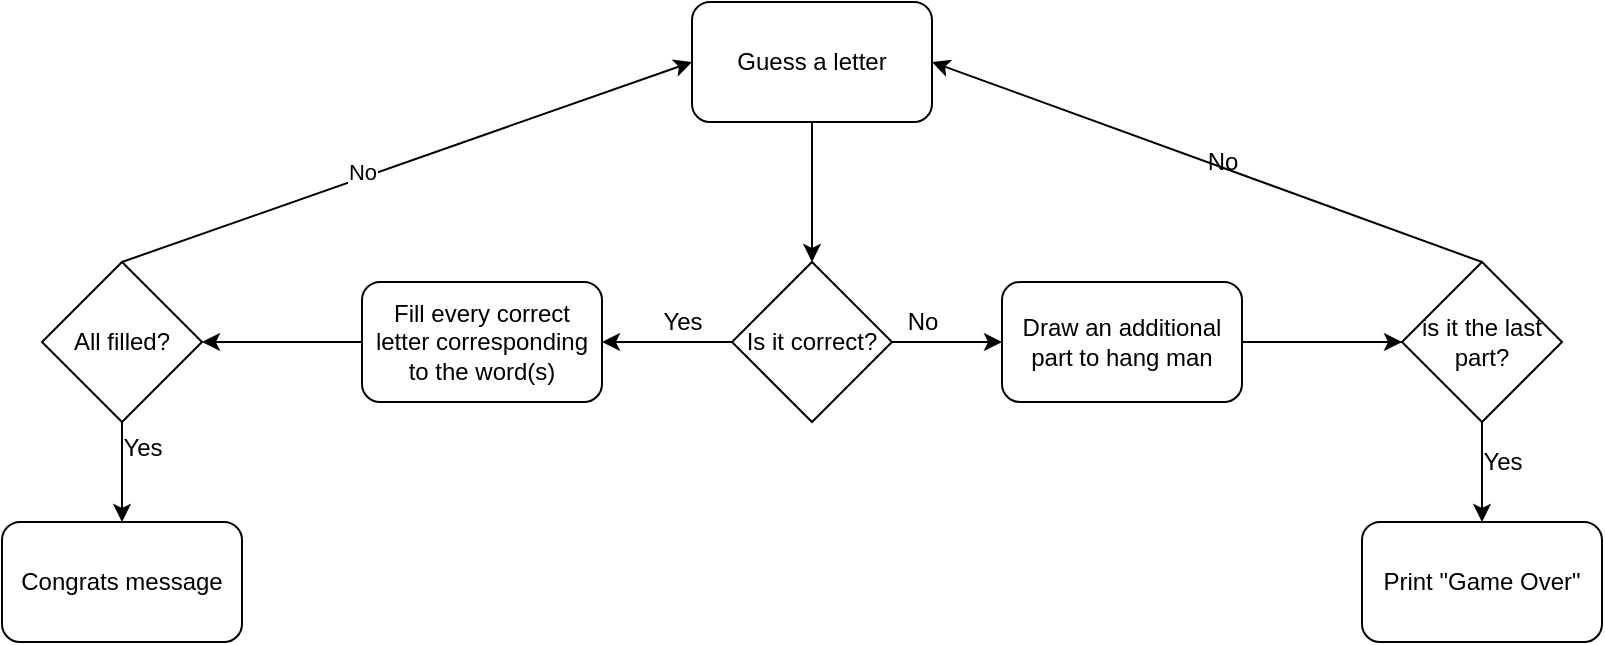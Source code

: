 <mxfile version="15.8.7" type="github"><diagram id="2gDRVHOpQYwx3ZM0PvhA" name="Page-1"><mxGraphModel dx="1153" dy="737" grid="1" gridSize="10" guides="1" tooltips="1" connect="1" arrows="1" fold="1" page="1" pageScale="1" pageWidth="850" pageHeight="1100" math="0" shadow="0"><root><mxCell id="0"/><mxCell id="1" parent="0"/><mxCell id="Wg-4egWqiba5_5M9r6_D-14" value="" style="edgeStyle=orthogonalEdgeStyle;rounded=0;orthogonalLoop=1;jettySize=auto;html=1;" edge="1" parent="1" source="Wg-4egWqiba5_5M9r6_D-1" target="Wg-4egWqiba5_5M9r6_D-2"><mxGeometry relative="1" as="geometry"/></mxCell><mxCell id="Wg-4egWqiba5_5M9r6_D-1" value="Guess a letter" style="rounded=1;whiteSpace=wrap;html=1;" vertex="1" parent="1"><mxGeometry x="365" y="70" width="120" height="60" as="geometry"/></mxCell><mxCell id="Wg-4egWqiba5_5M9r6_D-9" value="" style="edgeStyle=orthogonalEdgeStyle;rounded=0;orthogonalLoop=1;jettySize=auto;html=1;" edge="1" parent="1" source="Wg-4egWqiba5_5M9r6_D-2" target="Wg-4egWqiba5_5M9r6_D-3"><mxGeometry relative="1" as="geometry"/></mxCell><mxCell id="Wg-4egWqiba5_5M9r6_D-12" value="" style="edgeStyle=orthogonalEdgeStyle;rounded=0;orthogonalLoop=1;jettySize=auto;html=1;" edge="1" parent="1" source="Wg-4egWqiba5_5M9r6_D-2" target="Wg-4egWqiba5_5M9r6_D-11"><mxGeometry relative="1" as="geometry"/></mxCell><mxCell id="Wg-4egWqiba5_5M9r6_D-2" value="Is it correct?" style="rhombus;whiteSpace=wrap;html=1;" vertex="1" parent="1"><mxGeometry x="385" y="200" width="80" height="80" as="geometry"/></mxCell><mxCell id="Wg-4egWqiba5_5M9r6_D-3" value="Fill every correct letter corresponding to the word(s)" style="rounded=1;whiteSpace=wrap;html=1;" vertex="1" parent="1"><mxGeometry x="200" y="210" width="120" height="60" as="geometry"/></mxCell><mxCell id="Wg-4egWqiba5_5M9r6_D-4" value="All filled?" style="rhombus;whiteSpace=wrap;html=1;" vertex="1" parent="1"><mxGeometry x="40" y="200" width="80" height="80" as="geometry"/></mxCell><mxCell id="Wg-4egWqiba5_5M9r6_D-5" value="Congrats message" style="rounded=1;whiteSpace=wrap;html=1;" vertex="1" parent="1"><mxGeometry x="20" y="330" width="120" height="60" as="geometry"/></mxCell><mxCell id="Wg-4egWqiba5_5M9r6_D-6" value="" style="endArrow=classic;html=1;rounded=0;exitX=0.5;exitY=1;exitDx=0;exitDy=0;entryX=0.5;entryY=0;entryDx=0;entryDy=0;" edge="1" parent="1" source="Wg-4egWqiba5_5M9r6_D-4" target="Wg-4egWqiba5_5M9r6_D-5"><mxGeometry width="50" height="50" relative="1" as="geometry"><mxPoint x="400" y="410" as="sourcePoint"/><mxPoint x="450" y="360" as="targetPoint"/></mxGeometry></mxCell><mxCell id="Wg-4egWqiba5_5M9r6_D-7" value="" style="endArrow=classic;html=1;rounded=0;exitX=0.5;exitY=0;exitDx=0;exitDy=0;entryX=0;entryY=0.5;entryDx=0;entryDy=0;" edge="1" parent="1" source="Wg-4egWqiba5_5M9r6_D-4" target="Wg-4egWqiba5_5M9r6_D-1"><mxGeometry width="50" height="50" relative="1" as="geometry"><mxPoint x="400" y="410" as="sourcePoint"/><mxPoint x="360" y="100" as="targetPoint"/></mxGeometry></mxCell><mxCell id="Wg-4egWqiba5_5M9r6_D-27" value="No" style="edgeLabel;html=1;align=center;verticalAlign=middle;resizable=0;points=[];" vertex="1" connectable="0" parent="Wg-4egWqiba5_5M9r6_D-7"><mxGeometry x="-0.157" y="3" relative="1" as="geometry"><mxPoint as="offset"/></mxGeometry></mxCell><mxCell id="Wg-4egWqiba5_5M9r6_D-8" value="" style="endArrow=classic;html=1;rounded=0;exitX=0;exitY=0.5;exitDx=0;exitDy=0;entryX=1;entryY=0.5;entryDx=0;entryDy=0;" edge="1" parent="1" source="Wg-4egWqiba5_5M9r6_D-3" target="Wg-4egWqiba5_5M9r6_D-4"><mxGeometry width="50" height="50" relative="1" as="geometry"><mxPoint x="400" y="410" as="sourcePoint"/><mxPoint x="450" y="360" as="targetPoint"/></mxGeometry></mxCell><mxCell id="Wg-4egWqiba5_5M9r6_D-10" value="Yes" style="text;html=1;align=center;verticalAlign=middle;resizable=0;points=[];autosize=1;strokeColor=none;fillColor=none;" vertex="1" parent="1"><mxGeometry x="340" y="220" width="40" height="20" as="geometry"/></mxCell><mxCell id="Wg-4egWqiba5_5M9r6_D-16" value="" style="edgeStyle=orthogonalEdgeStyle;rounded=0;orthogonalLoop=1;jettySize=auto;html=1;" edge="1" parent="1" source="Wg-4egWqiba5_5M9r6_D-11" target="Wg-4egWqiba5_5M9r6_D-15"><mxGeometry relative="1" as="geometry"/></mxCell><mxCell id="Wg-4egWqiba5_5M9r6_D-13" value="No" style="text;html=1;align=center;verticalAlign=middle;resizable=0;points=[];autosize=1;strokeColor=none;fillColor=none;" vertex="1" parent="1"><mxGeometry x="465" y="220" width="30" height="20" as="geometry"/></mxCell><mxCell id="Wg-4egWqiba5_5M9r6_D-18" value="" style="edgeStyle=orthogonalEdgeStyle;rounded=0;orthogonalLoop=1;jettySize=auto;html=1;startArrow=none;" edge="1" parent="1" source="Wg-4egWqiba5_5M9r6_D-15" target="Wg-4egWqiba5_5M9r6_D-17"><mxGeometry relative="1" as="geometry"/></mxCell><mxCell id="Wg-4egWqiba5_5M9r6_D-17" value="Print &quot;Game Over&quot;" style="rounded=1;whiteSpace=wrap;html=1;" vertex="1" parent="1"><mxGeometry x="700" y="330" width="120" height="60" as="geometry"/></mxCell><mxCell id="Wg-4egWqiba5_5M9r6_D-19" value="Yes" style="text;html=1;align=center;verticalAlign=middle;resizable=0;points=[];autosize=1;strokeColor=none;fillColor=none;" vertex="1" parent="1"><mxGeometry x="750" y="290" width="40" height="20" as="geometry"/></mxCell><mxCell id="Wg-4egWqiba5_5M9r6_D-11" value="Draw an additional part to hang man" style="rounded=1;whiteSpace=wrap;html=1;" vertex="1" parent="1"><mxGeometry x="520" y="210" width="120" height="60" as="geometry"/></mxCell><mxCell id="Wg-4egWqiba5_5M9r6_D-21" value="" style="edgeStyle=orthogonalEdgeStyle;rounded=0;orthogonalLoop=1;jettySize=auto;html=1;endArrow=none;" edge="1" parent="1" source="Wg-4egWqiba5_5M9r6_D-15" target="Wg-4egWqiba5_5M9r6_D-11"><mxGeometry relative="1" as="geometry"><mxPoint x="740" y="240" as="sourcePoint"/><mxPoint x="580" y="480" as="targetPoint"/></mxGeometry></mxCell><mxCell id="Wg-4egWqiba5_5M9r6_D-23" value="" style="endArrow=classic;html=1;rounded=0;exitX=0.5;exitY=0;exitDx=0;exitDy=0;entryX=1;entryY=0.5;entryDx=0;entryDy=0;" edge="1" parent="1" source="Wg-4egWqiba5_5M9r6_D-15" target="Wg-4egWqiba5_5M9r6_D-1"><mxGeometry width="50" height="50" relative="1" as="geometry"><mxPoint x="400" y="410" as="sourcePoint"/><mxPoint x="450" y="360" as="targetPoint"/></mxGeometry></mxCell><mxCell id="Wg-4egWqiba5_5M9r6_D-15" value="is it the last part?" style="rhombus;whiteSpace=wrap;html=1;" vertex="1" parent="1"><mxGeometry x="720" y="200" width="80" height="80" as="geometry"/></mxCell><mxCell id="Wg-4egWqiba5_5M9r6_D-24" value="" style="edgeStyle=orthogonalEdgeStyle;rounded=0;orthogonalLoop=1;jettySize=auto;html=1;startArrow=none;endArrow=none;" edge="1" parent="1" source="Wg-4egWqiba5_5M9r6_D-11" target="Wg-4egWqiba5_5M9r6_D-15"><mxGeometry relative="1" as="geometry"><mxPoint x="640" y="240" as="sourcePoint"/><mxPoint x="780" y="330" as="targetPoint"/></mxGeometry></mxCell><mxCell id="Wg-4egWqiba5_5M9r6_D-25" value="&lt;div&gt;Yes&lt;/div&gt;&lt;div&gt;&lt;br&gt;&lt;/div&gt;" style="text;html=1;align=center;verticalAlign=middle;resizable=0;points=[];autosize=1;strokeColor=none;fillColor=none;" vertex="1" parent="1"><mxGeometry x="70" y="285" width="40" height="30" as="geometry"/></mxCell><mxCell id="Wg-4egWqiba5_5M9r6_D-26" value="No" style="text;html=1;align=center;verticalAlign=middle;resizable=0;points=[];autosize=1;strokeColor=none;fillColor=none;" vertex="1" parent="1"><mxGeometry x="615" y="140" width="30" height="20" as="geometry"/></mxCell></root></mxGraphModel></diagram></mxfile>
